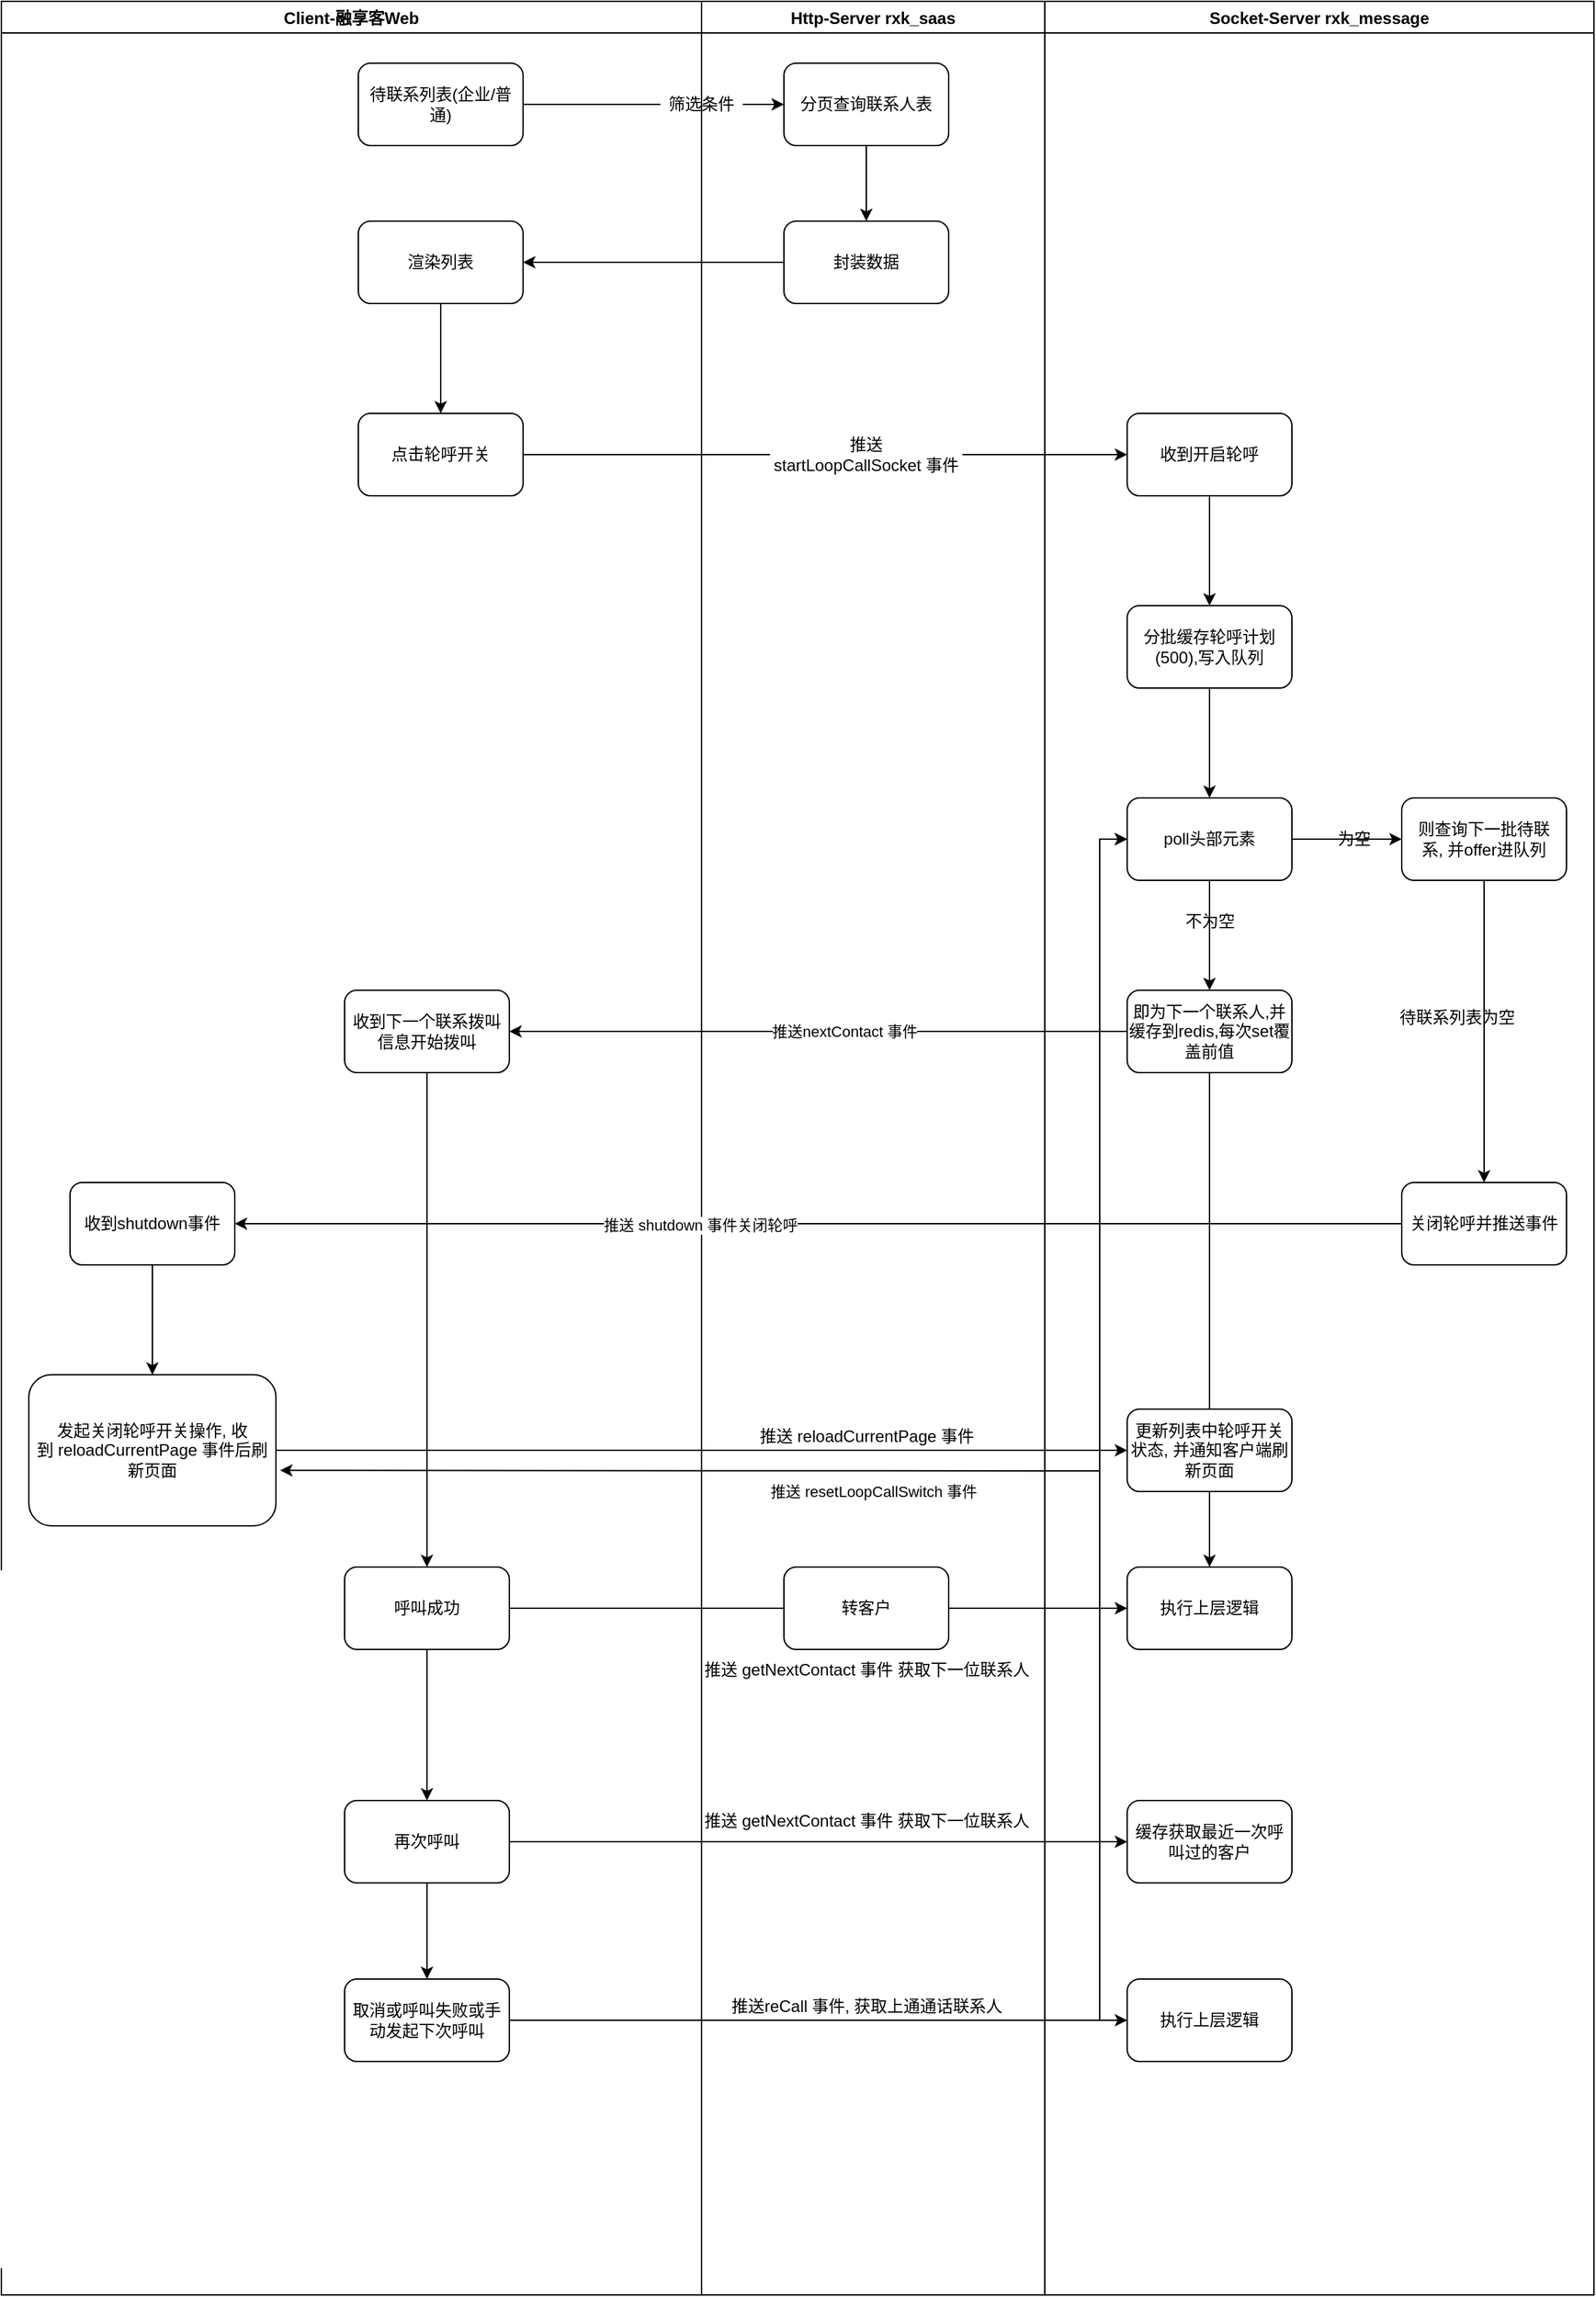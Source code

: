 <mxfile version="20.3.3" type="github">
  <diagram name="Page-1" id="c7488fd3-1785-93aa-aadb-54a6760d102a">
    <mxGraphModel dx="2336" dy="698" grid="1" gridSize="10" guides="1" tooltips="1" connect="1" arrows="1" fold="1" page="1" pageScale="1" pageWidth="1100" pageHeight="850" background="none" math="0" shadow="0">
      <root>
        <mxCell id="0" />
        <mxCell id="1" parent="0" />
        <mxCell id="j-hrNfwqryrFLlmtQv2E-1" value="Client-融享客Web" style="swimlane;" vertex="1" parent="1">
          <mxGeometry x="-50" y="60" width="510" height="1670" as="geometry" />
        </mxCell>
        <mxCell id="j-hrNfwqryrFLlmtQv2E-5" value="待联系列表(企业/普通)" style="rounded=1;whiteSpace=wrap;html=1;" vertex="1" parent="j-hrNfwqryrFLlmtQv2E-1">
          <mxGeometry x="260" y="45" width="120" height="60" as="geometry" />
        </mxCell>
        <mxCell id="j-hrNfwqryrFLlmtQv2E-15" value="" style="edgeStyle=orthogonalEdgeStyle;rounded=0;orthogonalLoop=1;jettySize=auto;html=1;" edge="1" parent="j-hrNfwqryrFLlmtQv2E-1" source="j-hrNfwqryrFLlmtQv2E-12" target="j-hrNfwqryrFLlmtQv2E-14">
          <mxGeometry relative="1" as="geometry" />
        </mxCell>
        <mxCell id="j-hrNfwqryrFLlmtQv2E-12" value="渲染列表" style="whiteSpace=wrap;html=1;rounded=1;" vertex="1" parent="j-hrNfwqryrFLlmtQv2E-1">
          <mxGeometry x="260" y="160" width="120" height="60" as="geometry" />
        </mxCell>
        <mxCell id="j-hrNfwqryrFLlmtQv2E-14" value="点击轮呼开关" style="whiteSpace=wrap;html=1;rounded=1;" vertex="1" parent="j-hrNfwqryrFLlmtQv2E-1">
          <mxGeometry x="260" y="300" width="120" height="60" as="geometry" />
        </mxCell>
        <mxCell id="j-hrNfwqryrFLlmtQv2E-62" value="" style="edgeStyle=orthogonalEdgeStyle;rounded=0;orthogonalLoop=1;jettySize=auto;html=1;" edge="1" parent="j-hrNfwqryrFLlmtQv2E-1" source="j-hrNfwqryrFLlmtQv2E-32" target="j-hrNfwqryrFLlmtQv2E-61">
          <mxGeometry relative="1" as="geometry" />
        </mxCell>
        <mxCell id="j-hrNfwqryrFLlmtQv2E-32" value="收到下一个联系拨叫信息开始拨叫" style="rounded=1;whiteSpace=wrap;html=1;" vertex="1" parent="j-hrNfwqryrFLlmtQv2E-1">
          <mxGeometry x="250" y="720" width="120" height="60" as="geometry" />
        </mxCell>
        <mxCell id="j-hrNfwqryrFLlmtQv2E-54" value="" style="edgeStyle=orthogonalEdgeStyle;rounded=0;orthogonalLoop=1;jettySize=auto;html=1;" edge="1" parent="j-hrNfwqryrFLlmtQv2E-1" source="j-hrNfwqryrFLlmtQv2E-50" target="j-hrNfwqryrFLlmtQv2E-53">
          <mxGeometry relative="1" as="geometry" />
        </mxCell>
        <mxCell id="j-hrNfwqryrFLlmtQv2E-50" value="收到shutdown事件" style="rounded=1;whiteSpace=wrap;html=1;" vertex="1" parent="j-hrNfwqryrFLlmtQv2E-1">
          <mxGeometry x="50" y="860" width="120" height="60" as="geometry" />
        </mxCell>
        <mxCell id="j-hrNfwqryrFLlmtQv2E-53" value="发起关闭轮呼开关操作,&amp;nbsp;收到&amp;nbsp;&lt;span style=&quot;&quot;&gt;reloadCurrentPage&amp;nbsp;事件后刷新页面&lt;/span&gt;" style="rounded=1;whiteSpace=wrap;html=1;" vertex="1" parent="j-hrNfwqryrFLlmtQv2E-1">
          <mxGeometry x="20" y="1000" width="180" height="110" as="geometry" />
        </mxCell>
        <mxCell id="j-hrNfwqryrFLlmtQv2E-84" style="edgeStyle=orthogonalEdgeStyle;rounded=0;orthogonalLoop=1;jettySize=auto;html=1;exitX=0.5;exitY=1;exitDx=0;exitDy=0;" edge="1" parent="j-hrNfwqryrFLlmtQv2E-1" source="j-hrNfwqryrFLlmtQv2E-61" target="j-hrNfwqryrFLlmtQv2E-78">
          <mxGeometry relative="1" as="geometry" />
        </mxCell>
        <mxCell id="j-hrNfwqryrFLlmtQv2E-61" value="呼叫成功" style="rounded=1;whiteSpace=wrap;html=1;" vertex="1" parent="j-hrNfwqryrFLlmtQv2E-1">
          <mxGeometry x="250" y="1140" width="120" height="60" as="geometry" />
        </mxCell>
        <mxCell id="j-hrNfwqryrFLlmtQv2E-69" value="取消或呼叫失败或手动发起下次呼叫" style="rounded=1;whiteSpace=wrap;html=1;" vertex="1" parent="j-hrNfwqryrFLlmtQv2E-1">
          <mxGeometry x="250" y="1440" width="120" height="60" as="geometry" />
        </mxCell>
        <mxCell id="j-hrNfwqryrFLlmtQv2E-85" style="edgeStyle=orthogonalEdgeStyle;rounded=0;orthogonalLoop=1;jettySize=auto;html=1;exitX=0.5;exitY=1;exitDx=0;exitDy=0;" edge="1" parent="j-hrNfwqryrFLlmtQv2E-1" source="j-hrNfwqryrFLlmtQv2E-78" target="j-hrNfwqryrFLlmtQv2E-69">
          <mxGeometry relative="1" as="geometry" />
        </mxCell>
        <mxCell id="j-hrNfwqryrFLlmtQv2E-78" value="再次呼叫" style="rounded=1;whiteSpace=wrap;html=1;" vertex="1" parent="j-hrNfwqryrFLlmtQv2E-1">
          <mxGeometry x="250" y="1310" width="120" height="60" as="geometry" />
        </mxCell>
        <mxCell id="j-hrNfwqryrFLlmtQv2E-2" value="Http-Server rxk_saas" style="swimlane;startSize=23;" vertex="1" parent="1">
          <mxGeometry x="460" y="60" width="250" height="1670" as="geometry" />
        </mxCell>
        <mxCell id="j-hrNfwqryrFLlmtQv2E-11" value="" style="edgeStyle=orthogonalEdgeStyle;rounded=0;orthogonalLoop=1;jettySize=auto;html=1;" edge="1" parent="j-hrNfwqryrFLlmtQv2E-2" source="j-hrNfwqryrFLlmtQv2E-6" target="j-hrNfwqryrFLlmtQv2E-10">
          <mxGeometry relative="1" as="geometry" />
        </mxCell>
        <mxCell id="j-hrNfwqryrFLlmtQv2E-6" value="分页查询联系人表" style="whiteSpace=wrap;html=1;rounded=1;" vertex="1" parent="j-hrNfwqryrFLlmtQv2E-2">
          <mxGeometry x="60" y="45" width="120" height="60" as="geometry" />
        </mxCell>
        <mxCell id="j-hrNfwqryrFLlmtQv2E-10" value="封装数据" style="whiteSpace=wrap;html=1;rounded=1;" vertex="1" parent="j-hrNfwqryrFLlmtQv2E-2">
          <mxGeometry x="60" y="160" width="120" height="60" as="geometry" />
        </mxCell>
        <mxCell id="j-hrNfwqryrFLlmtQv2E-18" value="推送startLoopCallSocket&amp;nbsp;事件" style="text;html=1;strokeColor=none;fillColor=none;align=center;verticalAlign=middle;whiteSpace=wrap;rounded=0;" vertex="1" parent="j-hrNfwqryrFLlmtQv2E-2">
          <mxGeometry x="50" y="315" width="140" height="30" as="geometry" />
        </mxCell>
        <mxCell id="j-hrNfwqryrFLlmtQv2E-59" value="推送&amp;nbsp;reloadCurrentPage&amp;nbsp;事件" style="text;html=1;align=center;verticalAlign=middle;resizable=0;points=[];autosize=1;strokeColor=none;fillColor=none;" vertex="1" parent="j-hrNfwqryrFLlmtQv2E-2">
          <mxGeometry x="30" y="1030" width="180" height="30" as="geometry" />
        </mxCell>
        <mxCell id="j-hrNfwqryrFLlmtQv2E-66" value="推送&amp;nbsp;getNextContact&amp;nbsp;事件&amp;nbsp;获取下一位联系人" style="text;html=1;align=center;verticalAlign=middle;resizable=0;points=[];autosize=1;strokeColor=none;fillColor=none;" vertex="1" parent="j-hrNfwqryrFLlmtQv2E-2">
          <mxGeometry x="-10" y="1200" width="260" height="30" as="geometry" />
        </mxCell>
        <mxCell id="j-hrNfwqryrFLlmtQv2E-75" value="推送&amp;nbsp;getNextContact&amp;nbsp;事件&amp;nbsp;获取下一位联系人" style="text;html=1;align=center;verticalAlign=middle;resizable=0;points=[];autosize=1;strokeColor=none;fillColor=none;" vertex="1" parent="j-hrNfwqryrFLlmtQv2E-2">
          <mxGeometry x="-10" y="1310" width="260" height="30" as="geometry" />
        </mxCell>
        <mxCell id="j-hrNfwqryrFLlmtQv2E-82" value="推送reCall&amp;nbsp;事件,&amp;nbsp;获取上通通话联系人" style="text;html=1;align=center;verticalAlign=middle;resizable=0;points=[];autosize=1;strokeColor=none;fillColor=none;" vertex="1" parent="j-hrNfwqryrFLlmtQv2E-2">
          <mxGeometry x="10" y="1445" width="220" height="30" as="geometry" />
        </mxCell>
        <mxCell id="j-hrNfwqryrFLlmtQv2E-3" value="Socket-Server rxk_message" style="swimlane;startSize=23;" vertex="1" parent="1">
          <mxGeometry x="710" y="60" width="400" height="1670" as="geometry" />
        </mxCell>
        <mxCell id="j-hrNfwqryrFLlmtQv2E-21" value="" style="edgeStyle=orthogonalEdgeStyle;rounded=0;orthogonalLoop=1;jettySize=auto;html=1;" edge="1" parent="j-hrNfwqryrFLlmtQv2E-3" source="j-hrNfwqryrFLlmtQv2E-16" target="j-hrNfwqryrFLlmtQv2E-20">
          <mxGeometry relative="1" as="geometry" />
        </mxCell>
        <mxCell id="j-hrNfwqryrFLlmtQv2E-16" value="收到开启轮呼" style="whiteSpace=wrap;html=1;rounded=1;" vertex="1" parent="j-hrNfwqryrFLlmtQv2E-3">
          <mxGeometry x="60" y="300" width="120" height="60" as="geometry" />
        </mxCell>
        <mxCell id="j-hrNfwqryrFLlmtQv2E-23" value="" style="edgeStyle=orthogonalEdgeStyle;rounded=0;orthogonalLoop=1;jettySize=auto;html=1;" edge="1" parent="j-hrNfwqryrFLlmtQv2E-3" source="j-hrNfwqryrFLlmtQv2E-20" target="j-hrNfwqryrFLlmtQv2E-22">
          <mxGeometry relative="1" as="geometry" />
        </mxCell>
        <mxCell id="j-hrNfwqryrFLlmtQv2E-20" value="分批缓存轮呼计划(500),写入队列" style="whiteSpace=wrap;html=1;rounded=1;" vertex="1" parent="j-hrNfwqryrFLlmtQv2E-3">
          <mxGeometry x="60" y="440" width="120" height="60" as="geometry" />
        </mxCell>
        <mxCell id="j-hrNfwqryrFLlmtQv2E-28" value="" style="edgeStyle=orthogonalEdgeStyle;rounded=0;orthogonalLoop=1;jettySize=auto;html=1;" edge="1" parent="j-hrNfwqryrFLlmtQv2E-3" source="j-hrNfwqryrFLlmtQv2E-22" target="j-hrNfwqryrFLlmtQv2E-27">
          <mxGeometry relative="1" as="geometry" />
        </mxCell>
        <mxCell id="j-hrNfwqryrFLlmtQv2E-45" value="" style="edgeStyle=orthogonalEdgeStyle;rounded=0;orthogonalLoop=1;jettySize=auto;html=1;" edge="1" parent="j-hrNfwqryrFLlmtQv2E-3" source="j-hrNfwqryrFLlmtQv2E-22" target="j-hrNfwqryrFLlmtQv2E-44">
          <mxGeometry relative="1" as="geometry" />
        </mxCell>
        <mxCell id="j-hrNfwqryrFLlmtQv2E-22" value="poll头部元素" style="whiteSpace=wrap;html=1;rounded=1;" vertex="1" parent="j-hrNfwqryrFLlmtQv2E-3">
          <mxGeometry x="60" y="580" width="120" height="60" as="geometry" />
        </mxCell>
        <mxCell id="j-hrNfwqryrFLlmtQv2E-64" value="" style="edgeStyle=orthogonalEdgeStyle;rounded=0;orthogonalLoop=1;jettySize=auto;html=1;" edge="1" parent="j-hrNfwqryrFLlmtQv2E-3" source="j-hrNfwqryrFLlmtQv2E-27" target="j-hrNfwqryrFLlmtQv2E-63">
          <mxGeometry relative="1" as="geometry" />
        </mxCell>
        <mxCell id="j-hrNfwqryrFLlmtQv2E-27" value="即为下一个联系人,并缓存到redis,每次set覆盖前值" style="whiteSpace=wrap;html=1;rounded=1;" vertex="1" parent="j-hrNfwqryrFLlmtQv2E-3">
          <mxGeometry x="60" y="720" width="120" height="60" as="geometry" />
        </mxCell>
        <mxCell id="j-hrNfwqryrFLlmtQv2E-29" value="不为空" style="text;html=1;align=center;verticalAlign=middle;resizable=0;points=[];autosize=1;strokeColor=none;fillColor=none;" vertex="1" parent="j-hrNfwqryrFLlmtQv2E-3">
          <mxGeometry x="90" y="655" width="60" height="30" as="geometry" />
        </mxCell>
        <mxCell id="j-hrNfwqryrFLlmtQv2E-44" value="则查询下一批待联系,&amp;nbsp;并offer进队列" style="whiteSpace=wrap;html=1;rounded=1;" vertex="1" parent="j-hrNfwqryrFLlmtQv2E-3">
          <mxGeometry x="260" y="580" width="120" height="60" as="geometry" />
        </mxCell>
        <mxCell id="j-hrNfwqryrFLlmtQv2E-47" value="为空" style="text;html=1;align=center;verticalAlign=middle;resizable=0;points=[];autosize=1;strokeColor=none;fillColor=none;" vertex="1" parent="j-hrNfwqryrFLlmtQv2E-3">
          <mxGeometry x="200" y="595" width="50" height="30" as="geometry" />
        </mxCell>
        <mxCell id="j-hrNfwqryrFLlmtQv2E-55" value="更新列表中轮呼开关状态,&amp;nbsp;并通知客户端刷新页面" style="rounded=1;whiteSpace=wrap;html=1;" vertex="1" parent="j-hrNfwqryrFLlmtQv2E-3">
          <mxGeometry x="60" y="1025" width="120" height="60" as="geometry" />
        </mxCell>
        <mxCell id="j-hrNfwqryrFLlmtQv2E-63" value="执行上层逻辑" style="whiteSpace=wrap;html=1;rounded=1;" vertex="1" parent="j-hrNfwqryrFLlmtQv2E-3">
          <mxGeometry x="60" y="1140" width="120" height="60" as="geometry" />
        </mxCell>
        <mxCell id="j-hrNfwqryrFLlmtQv2E-76" style="edgeStyle=orthogonalEdgeStyle;rounded=0;orthogonalLoop=1;jettySize=auto;html=1;exitX=0;exitY=0.5;exitDx=0;exitDy=0;entryX=0;entryY=0.5;entryDx=0;entryDy=0;" edge="1" parent="j-hrNfwqryrFLlmtQv2E-3" source="j-hrNfwqryrFLlmtQv2E-73" target="j-hrNfwqryrFLlmtQv2E-22">
          <mxGeometry relative="1" as="geometry" />
        </mxCell>
        <mxCell id="j-hrNfwqryrFLlmtQv2E-73" value="执行上层逻辑" style="whiteSpace=wrap;html=1;rounded=1;" vertex="1" parent="j-hrNfwqryrFLlmtQv2E-3">
          <mxGeometry x="60" y="1440" width="120" height="60" as="geometry" />
        </mxCell>
        <mxCell id="j-hrNfwqryrFLlmtQv2E-77" style="edgeStyle=orthogonalEdgeStyle;rounded=0;orthogonalLoop=1;jettySize=auto;html=1;exitX=0;exitY=0.5;exitDx=0;exitDy=0;entryX=0;entryY=0.5;entryDx=0;entryDy=0;" edge="1" parent="j-hrNfwqryrFLlmtQv2E-3" source="j-hrNfwqryrFLlmtQv2E-63" target="j-hrNfwqryrFLlmtQv2E-22">
          <mxGeometry relative="1" as="geometry">
            <mxPoint x="40" y="600" as="targetPoint" />
          </mxGeometry>
        </mxCell>
        <mxCell id="j-hrNfwqryrFLlmtQv2E-80" value="缓存获取最近一次呼叫过的客户" style="whiteSpace=wrap;html=1;rounded=1;" vertex="1" parent="j-hrNfwqryrFLlmtQv2E-3">
          <mxGeometry x="60" y="1310" width="120" height="60" as="geometry" />
        </mxCell>
        <mxCell id="j-hrNfwqryrFLlmtQv2E-48" value="关闭轮呼并推送事件" style="whiteSpace=wrap;html=1;rounded=1;" vertex="1" parent="j-hrNfwqryrFLlmtQv2E-3">
          <mxGeometry x="260" y="860" width="120" height="60" as="geometry" />
        </mxCell>
        <mxCell id="j-hrNfwqryrFLlmtQv2E-49" value="" style="edgeStyle=orthogonalEdgeStyle;rounded=0;orthogonalLoop=1;jettySize=auto;html=1;" edge="1" parent="j-hrNfwqryrFLlmtQv2E-3" source="j-hrNfwqryrFLlmtQv2E-44" target="j-hrNfwqryrFLlmtQv2E-48">
          <mxGeometry relative="1" as="geometry" />
        </mxCell>
        <mxCell id="j-hrNfwqryrFLlmtQv2E-7" value="" style="edgeStyle=orthogonalEdgeStyle;rounded=0;orthogonalLoop=1;jettySize=auto;html=1;startArrow=none;" edge="1" parent="1" source="j-hrNfwqryrFLlmtQv2E-8" target="j-hrNfwqryrFLlmtQv2E-6">
          <mxGeometry relative="1" as="geometry" />
        </mxCell>
        <mxCell id="j-hrNfwqryrFLlmtQv2E-8" value="筛选条件" style="text;html=1;strokeColor=none;fillColor=none;align=center;verticalAlign=middle;whiteSpace=wrap;rounded=0;" vertex="1" parent="1">
          <mxGeometry x="430" y="120" width="60" height="30" as="geometry" />
        </mxCell>
        <mxCell id="j-hrNfwqryrFLlmtQv2E-9" value="" style="edgeStyle=orthogonalEdgeStyle;rounded=0;orthogonalLoop=1;jettySize=auto;html=1;endArrow=none;" edge="1" parent="1" source="j-hrNfwqryrFLlmtQv2E-5" target="j-hrNfwqryrFLlmtQv2E-8">
          <mxGeometry relative="1" as="geometry">
            <mxPoint x="400" y="135" as="sourcePoint" />
            <mxPoint x="520" y="135" as="targetPoint" />
          </mxGeometry>
        </mxCell>
        <mxCell id="j-hrNfwqryrFLlmtQv2E-13" style="edgeStyle=orthogonalEdgeStyle;rounded=0;orthogonalLoop=1;jettySize=auto;html=1;exitX=0;exitY=0.5;exitDx=0;exitDy=0;" edge="1" parent="1" source="j-hrNfwqryrFLlmtQv2E-10" target="j-hrNfwqryrFLlmtQv2E-12">
          <mxGeometry relative="1" as="geometry" />
        </mxCell>
        <mxCell id="j-hrNfwqryrFLlmtQv2E-17" style="edgeStyle=orthogonalEdgeStyle;rounded=0;orthogonalLoop=1;jettySize=auto;html=1;exitX=1;exitY=0.5;exitDx=0;exitDy=0;startArrow=none;" edge="1" parent="1" source="j-hrNfwqryrFLlmtQv2E-18" target="j-hrNfwqryrFLlmtQv2E-16">
          <mxGeometry relative="1" as="geometry" />
        </mxCell>
        <mxCell id="j-hrNfwqryrFLlmtQv2E-19" value="" style="edgeStyle=orthogonalEdgeStyle;rounded=0;orthogonalLoop=1;jettySize=auto;html=1;exitX=1;exitY=0.5;exitDx=0;exitDy=0;endArrow=none;" edge="1" parent="1" source="j-hrNfwqryrFLlmtQv2E-14" target="j-hrNfwqryrFLlmtQv2E-18">
          <mxGeometry relative="1" as="geometry">
            <mxPoint x="390" y="390" as="sourcePoint" />
            <mxPoint x="760" y="390" as="targetPoint" />
          </mxGeometry>
        </mxCell>
        <mxCell id="j-hrNfwqryrFLlmtQv2E-33" style="edgeStyle=orthogonalEdgeStyle;rounded=0;orthogonalLoop=1;jettySize=auto;html=1;exitX=0;exitY=0.5;exitDx=0;exitDy=0;" edge="1" parent="1" source="j-hrNfwqryrFLlmtQv2E-27" target="j-hrNfwqryrFLlmtQv2E-32">
          <mxGeometry relative="1" as="geometry" />
        </mxCell>
        <mxCell id="j-hrNfwqryrFLlmtQv2E-34" value="推送nextContact&amp;nbsp;事件" style="edgeLabel;html=1;align=center;verticalAlign=middle;resizable=0;points=[];" vertex="1" connectable="0" parent="j-hrNfwqryrFLlmtQv2E-33">
          <mxGeometry x="-0.084" y="-4" relative="1" as="geometry">
            <mxPoint y="4" as="offset" />
          </mxGeometry>
        </mxCell>
        <mxCell id="j-hrNfwqryrFLlmtQv2E-51" style="edgeStyle=orthogonalEdgeStyle;rounded=0;orthogonalLoop=1;jettySize=auto;html=1;exitX=0;exitY=0.5;exitDx=0;exitDy=0;" edge="1" parent="1" source="j-hrNfwqryrFLlmtQv2E-48" target="j-hrNfwqryrFLlmtQv2E-50">
          <mxGeometry relative="1" as="geometry" />
        </mxCell>
        <mxCell id="j-hrNfwqryrFLlmtQv2E-52" value="推送&amp;nbsp;shutdown&amp;nbsp;事件关闭轮呼" style="edgeLabel;html=1;align=center;verticalAlign=middle;resizable=0;points=[];" vertex="1" connectable="0" parent="j-hrNfwqryrFLlmtQv2E-51">
          <mxGeometry x="0.203" y="1" relative="1" as="geometry">
            <mxPoint as="offset" />
          </mxGeometry>
        </mxCell>
        <mxCell id="j-hrNfwqryrFLlmtQv2E-56" style="edgeStyle=orthogonalEdgeStyle;rounded=0;orthogonalLoop=1;jettySize=auto;html=1;exitX=1;exitY=0.5;exitDx=0;exitDy=0;entryX=0;entryY=0.5;entryDx=0;entryDy=0;" edge="1" parent="1" source="j-hrNfwqryrFLlmtQv2E-53" target="j-hrNfwqryrFLlmtQv2E-55">
          <mxGeometry relative="1" as="geometry" />
        </mxCell>
        <mxCell id="j-hrNfwqryrFLlmtQv2E-57" value="推送&amp;nbsp;resetLoopCallSwitch&amp;nbsp;事件" style="edgeLabel;html=1;align=center;verticalAlign=middle;resizable=0;points=[];" vertex="1" connectable="0" parent="j-hrNfwqryrFLlmtQv2E-56">
          <mxGeometry x="0.279" y="-2" relative="1" as="geometry">
            <mxPoint x="38" y="28" as="offset" />
          </mxGeometry>
        </mxCell>
        <mxCell id="j-hrNfwqryrFLlmtQv2E-58" value="" style="endArrow=classic;html=1;rounded=0;entryX=1.017;entryY=0.633;entryDx=0;entryDy=0;entryPerimeter=0;" edge="1" parent="1" target="j-hrNfwqryrFLlmtQv2E-53">
          <mxGeometry width="50" height="50" relative="1" as="geometry">
            <mxPoint x="750" y="1130" as="sourcePoint" />
            <mxPoint x="590" y="1140" as="targetPoint" />
          </mxGeometry>
        </mxCell>
        <mxCell id="j-hrNfwqryrFLlmtQv2E-60" value="待联系列表为空" style="text;html=1;align=center;verticalAlign=middle;resizable=0;points=[];autosize=1;strokeColor=none;fillColor=none;" vertex="1" parent="1">
          <mxGeometry x="955" y="785" width="110" height="30" as="geometry" />
        </mxCell>
        <mxCell id="j-hrNfwqryrFLlmtQv2E-65" style="edgeStyle=orthogonalEdgeStyle;rounded=0;orthogonalLoop=1;jettySize=auto;html=1;exitX=1;exitY=0.5;exitDx=0;exitDy=0;" edge="1" parent="1" source="j-hrNfwqryrFLlmtQv2E-61" target="j-hrNfwqryrFLlmtQv2E-63">
          <mxGeometry relative="1" as="geometry" />
        </mxCell>
        <mxCell id="j-hrNfwqryrFLlmtQv2E-72" value="转客户" style="rounded=1;whiteSpace=wrap;html=1;" vertex="1" parent="1">
          <mxGeometry x="520" y="1200" width="120" height="60" as="geometry" />
        </mxCell>
        <mxCell id="j-hrNfwqryrFLlmtQv2E-74" style="edgeStyle=orthogonalEdgeStyle;rounded=0;orthogonalLoop=1;jettySize=auto;html=1;exitX=1;exitY=0.5;exitDx=0;exitDy=0;" edge="1" parent="1" source="j-hrNfwqryrFLlmtQv2E-69" target="j-hrNfwqryrFLlmtQv2E-73">
          <mxGeometry relative="1" as="geometry" />
        </mxCell>
        <mxCell id="j-hrNfwqryrFLlmtQv2E-81" style="edgeStyle=orthogonalEdgeStyle;rounded=0;orthogonalLoop=1;jettySize=auto;html=1;exitX=1;exitY=0.5;exitDx=0;exitDy=0;" edge="1" parent="1" source="j-hrNfwqryrFLlmtQv2E-78" target="j-hrNfwqryrFLlmtQv2E-80">
          <mxGeometry relative="1" as="geometry" />
        </mxCell>
      </root>
    </mxGraphModel>
  </diagram>
</mxfile>
